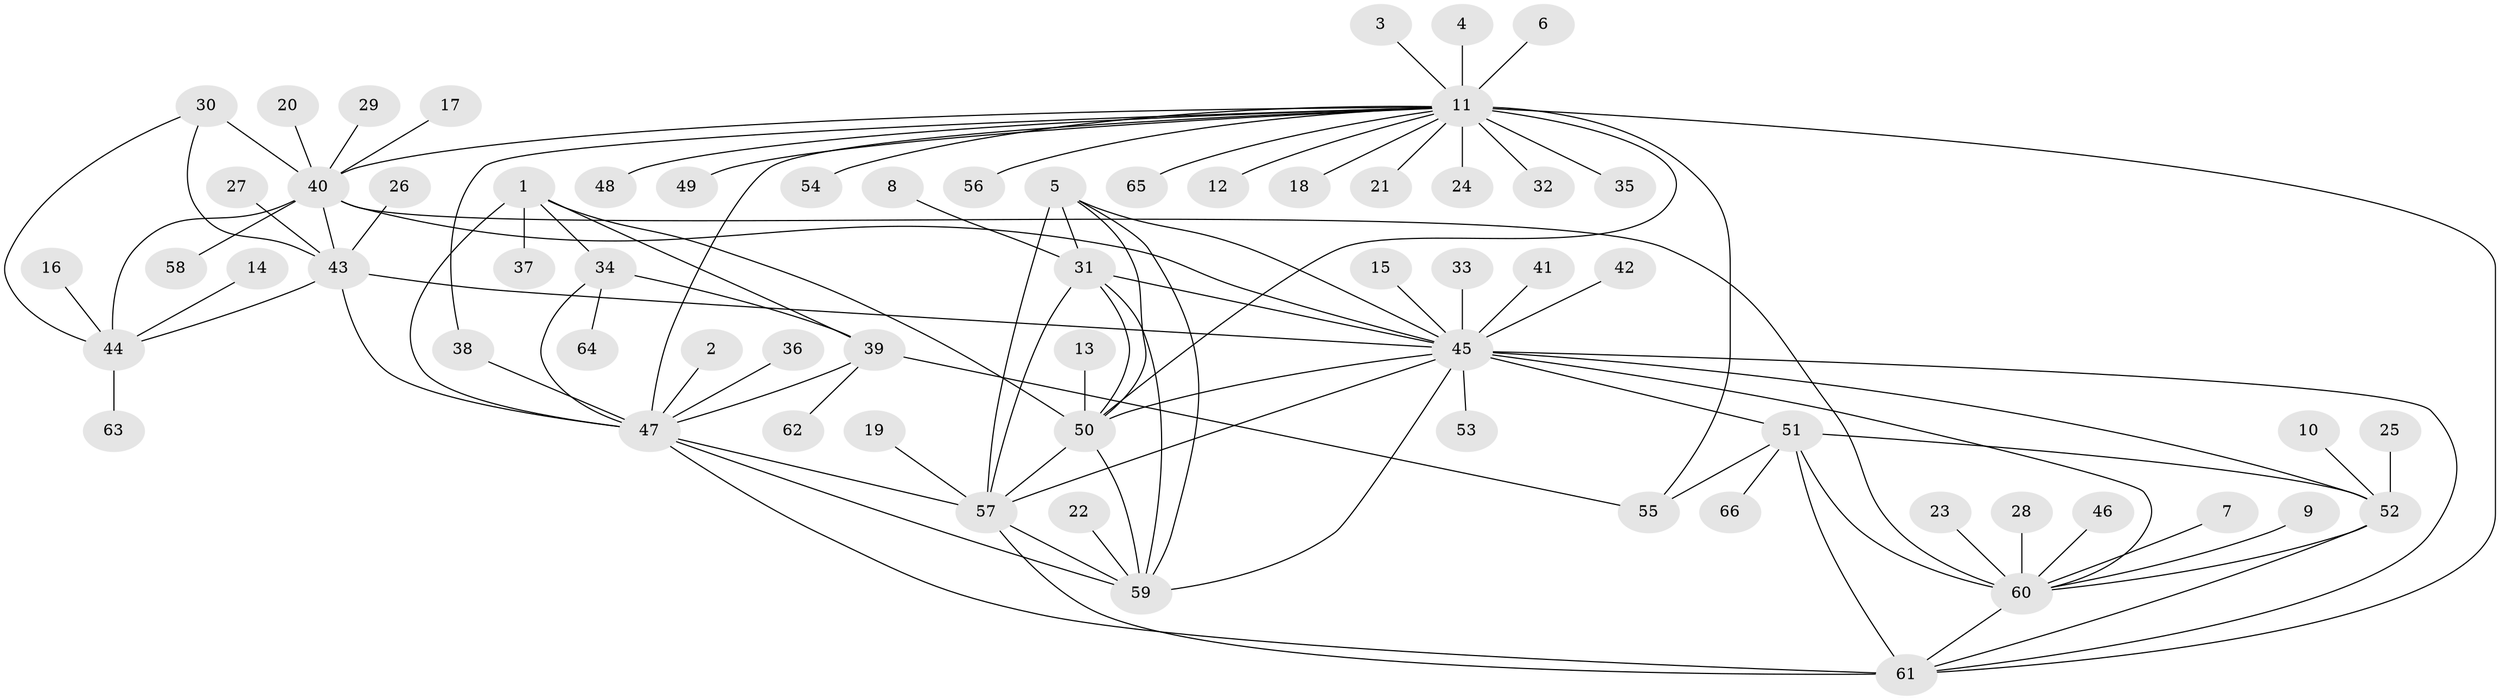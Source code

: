 // original degree distribution, {8: 0.06818181818181818, 10: 0.007575757575757576, 13: 0.030303030303030304, 9: 0.05303030303030303, 12: 0.007575757575757576, 5: 0.022727272727272728, 6: 0.022727272727272728, 7: 0.007575757575757576, 14: 0.007575757575757576, 2: 0.12878787878787878, 3: 0.03787878787878788, 1: 0.6060606060606061}
// Generated by graph-tools (version 1.1) at 2025/50/03/09/25 03:50:37]
// undirected, 66 vertices, 100 edges
graph export_dot {
graph [start="1"]
  node [color=gray90,style=filled];
  1;
  2;
  3;
  4;
  5;
  6;
  7;
  8;
  9;
  10;
  11;
  12;
  13;
  14;
  15;
  16;
  17;
  18;
  19;
  20;
  21;
  22;
  23;
  24;
  25;
  26;
  27;
  28;
  29;
  30;
  31;
  32;
  33;
  34;
  35;
  36;
  37;
  38;
  39;
  40;
  41;
  42;
  43;
  44;
  45;
  46;
  47;
  48;
  49;
  50;
  51;
  52;
  53;
  54;
  55;
  56;
  57;
  58;
  59;
  60;
  61;
  62;
  63;
  64;
  65;
  66;
  1 -- 34 [weight=3.0];
  1 -- 37 [weight=1.0];
  1 -- 39 [weight=3.0];
  1 -- 47 [weight=3.0];
  1 -- 50 [weight=2.0];
  2 -- 47 [weight=1.0];
  3 -- 11 [weight=1.0];
  4 -- 11 [weight=1.0];
  5 -- 31 [weight=1.0];
  5 -- 45 [weight=1.0];
  5 -- 50 [weight=1.0];
  5 -- 57 [weight=1.0];
  5 -- 59 [weight=1.0];
  6 -- 11 [weight=1.0];
  7 -- 60 [weight=1.0];
  8 -- 31 [weight=1.0];
  9 -- 60 [weight=1.0];
  10 -- 52 [weight=1.0];
  11 -- 12 [weight=1.0];
  11 -- 18 [weight=1.0];
  11 -- 21 [weight=1.0];
  11 -- 24 [weight=1.0];
  11 -- 32 [weight=1.0];
  11 -- 35 [weight=1.0];
  11 -- 38 [weight=1.0];
  11 -- 40 [weight=2.0];
  11 -- 47 [weight=1.0];
  11 -- 48 [weight=1.0];
  11 -- 49 [weight=1.0];
  11 -- 50 [weight=1.0];
  11 -- 54 [weight=1.0];
  11 -- 55 [weight=8.0];
  11 -- 56 [weight=1.0];
  11 -- 61 [weight=1.0];
  11 -- 65 [weight=1.0];
  13 -- 50 [weight=1.0];
  14 -- 44 [weight=1.0];
  15 -- 45 [weight=1.0];
  16 -- 44 [weight=1.0];
  17 -- 40 [weight=1.0];
  19 -- 57 [weight=1.0];
  20 -- 40 [weight=1.0];
  22 -- 59 [weight=1.0];
  23 -- 60 [weight=1.0];
  25 -- 52 [weight=1.0];
  26 -- 43 [weight=1.0];
  27 -- 43 [weight=1.0];
  28 -- 60 [weight=1.0];
  29 -- 40 [weight=1.0];
  30 -- 40 [weight=3.0];
  30 -- 43 [weight=1.0];
  30 -- 44 [weight=1.0];
  31 -- 45 [weight=1.0];
  31 -- 50 [weight=1.0];
  31 -- 57 [weight=1.0];
  31 -- 59 [weight=1.0];
  33 -- 45 [weight=1.0];
  34 -- 39 [weight=1.0];
  34 -- 47 [weight=1.0];
  34 -- 64 [weight=1.0];
  36 -- 47 [weight=1.0];
  38 -- 47 [weight=1.0];
  39 -- 47 [weight=1.0];
  39 -- 55 [weight=1.0];
  39 -- 62 [weight=1.0];
  40 -- 43 [weight=3.0];
  40 -- 44 [weight=3.0];
  40 -- 45 [weight=1.0];
  40 -- 58 [weight=1.0];
  40 -- 60 [weight=1.0];
  41 -- 45 [weight=1.0];
  42 -- 45 [weight=1.0];
  43 -- 44 [weight=1.0];
  43 -- 45 [weight=1.0];
  43 -- 47 [weight=1.0];
  44 -- 63 [weight=1.0];
  45 -- 50 [weight=1.0];
  45 -- 51 [weight=2.0];
  45 -- 52 [weight=1.0];
  45 -- 53 [weight=1.0];
  45 -- 57 [weight=1.0];
  45 -- 59 [weight=1.0];
  45 -- 60 [weight=1.0];
  45 -- 61 [weight=1.0];
  46 -- 60 [weight=1.0];
  47 -- 57 [weight=1.0];
  47 -- 59 [weight=1.0];
  47 -- 61 [weight=1.0];
  50 -- 57 [weight=1.0];
  50 -- 59 [weight=1.0];
  51 -- 52 [weight=2.0];
  51 -- 55 [weight=1.0];
  51 -- 60 [weight=2.0];
  51 -- 61 [weight=2.0];
  51 -- 66 [weight=1.0];
  52 -- 60 [weight=1.0];
  52 -- 61 [weight=1.0];
  57 -- 59 [weight=1.0];
  57 -- 61 [weight=1.0];
  60 -- 61 [weight=1.0];
}
